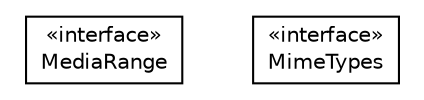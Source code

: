 #!/usr/local/bin/dot
#
# Class diagram 
# Generated by UMLGraph version R5_6-24-gf6e263 (http://www.umlgraph.org/)
#

digraph G {
	edge [fontname="Helvetica",fontsize=10,labelfontname="Helvetica",labelfontsize=10];
	node [fontname="Helvetica",fontsize=10,shape=plaintext];
	nodesep=0.25;
	ranksep=0.5;
	// io.werval.api.mime.MediaRange
	c1565 [label=<<table title="io.werval.api.mime.MediaRange" border="0" cellborder="1" cellspacing="0" cellpadding="2" port="p" href="./MediaRange.html">
		<tr><td><table border="0" cellspacing="0" cellpadding="1">
<tr><td align="center" balign="center"> &#171;interface&#187; </td></tr>
<tr><td align="center" balign="center"> MediaRange </td></tr>
		</table></td></tr>
		</table>>, URL="./MediaRange.html", fontname="Helvetica", fontcolor="black", fontsize=10.0];
	// io.werval.api.mime.MimeTypes
	c1566 [label=<<table title="io.werval.api.mime.MimeTypes" border="0" cellborder="1" cellspacing="0" cellpadding="2" port="p" href="./MimeTypes.html">
		<tr><td><table border="0" cellspacing="0" cellpadding="1">
<tr><td align="center" balign="center"> &#171;interface&#187; </td></tr>
<tr><td align="center" balign="center"> MimeTypes </td></tr>
		</table></td></tr>
		</table>>, URL="./MimeTypes.html", fontname="Helvetica", fontcolor="black", fontsize=10.0];
}

